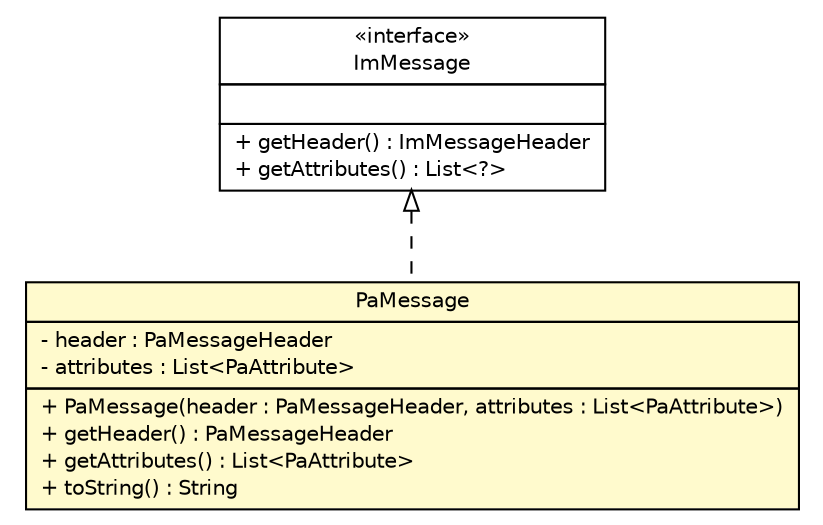 #!/usr/local/bin/dot
#
# Class diagram 
# Generated by UMLGraph version R5_6 (http://www.umlgraph.org/)
#

digraph G {
	edge [fontname="Helvetica",fontsize=10,labelfontname="Helvetica",labelfontsize=10];
	node [fontname="Helvetica",fontsize=10,shape=plaintext];
	nodesep=0.25;
	ranksep=0.5;
	// de.hsbremen.tc.tnc.message.m.message.ImMessage
	c88224 [label=<<table title="de.hsbremen.tc.tnc.message.m.message.ImMessage" border="0" cellborder="1" cellspacing="0" cellpadding="2" port="p" href="../../../../../de/hsbremen/tc/tnc/message/m/message/ImMessage.html">
		<tr><td><table border="0" cellspacing="0" cellpadding="1">
<tr><td align="center" balign="center"> &#171;interface&#187; </td></tr>
<tr><td align="center" balign="center"> ImMessage </td></tr>
		</table></td></tr>
		<tr><td><table border="0" cellspacing="0" cellpadding="1">
<tr><td align="left" balign="left">  </td></tr>
		</table></td></tr>
		<tr><td><table border="0" cellspacing="0" cellpadding="1">
<tr><td align="left" balign="left"> + getHeader() : ImMessageHeader </td></tr>
<tr><td align="left" balign="left"> + getAttributes() : List&lt;?&gt; </td></tr>
		</table></td></tr>
		</table>>, URL="../../../../../de/hsbremen/tc/tnc/message/m/message/ImMessage.html", fontname="Helvetica", fontcolor="black", fontsize=10.0];
	// org.ietf.nea.pa.message.PaMessage
	c88393 [label=<<table title="org.ietf.nea.pa.message.PaMessage" border="0" cellborder="1" cellspacing="0" cellpadding="2" port="p" bgcolor="lemonChiffon" href="./PaMessage.html">
		<tr><td><table border="0" cellspacing="0" cellpadding="1">
<tr><td align="center" balign="center"> PaMessage </td></tr>
		</table></td></tr>
		<tr><td><table border="0" cellspacing="0" cellpadding="1">
<tr><td align="left" balign="left"> - header : PaMessageHeader </td></tr>
<tr><td align="left" balign="left"> - attributes : List&lt;PaAttribute&gt; </td></tr>
		</table></td></tr>
		<tr><td><table border="0" cellspacing="0" cellpadding="1">
<tr><td align="left" balign="left"> + PaMessage(header : PaMessageHeader, attributes : List&lt;PaAttribute&gt;) </td></tr>
<tr><td align="left" balign="left"> + getHeader() : PaMessageHeader </td></tr>
<tr><td align="left" balign="left"> + getAttributes() : List&lt;PaAttribute&gt; </td></tr>
<tr><td align="left" balign="left"> + toString() : String </td></tr>
		</table></td></tr>
		</table>>, URL="./PaMessage.html", fontname="Helvetica", fontcolor="black", fontsize=10.0];
	//org.ietf.nea.pa.message.PaMessage implements de.hsbremen.tc.tnc.message.m.message.ImMessage
	c88224:p -> c88393:p [dir=back,arrowtail=empty,style=dashed];
}

